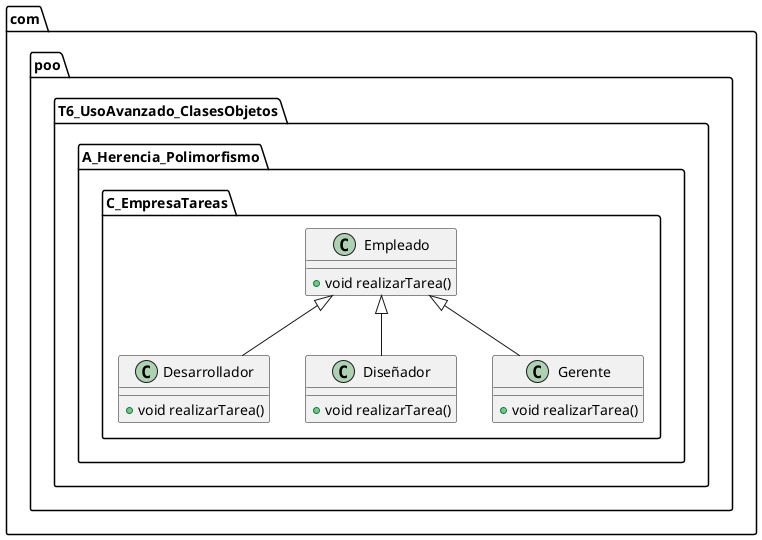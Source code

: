 @startuml
package com.poo.T6_UsoAvanzado_ClasesObjetos.A_Herencia_Polimorfismo.C_EmpresaTareas {

    class Empleado {
        + void realizarTarea()
    }

    class Desarrollador {
        + void realizarTarea()
    }

    class Diseñador {
        + void realizarTarea()
    }

    class Gerente {
        + void realizarTarea()
    }

    Empleado <|-- Desarrollador
    Empleado <|-- Diseñador
    Empleado <|-- Gerente
}
@enduml
